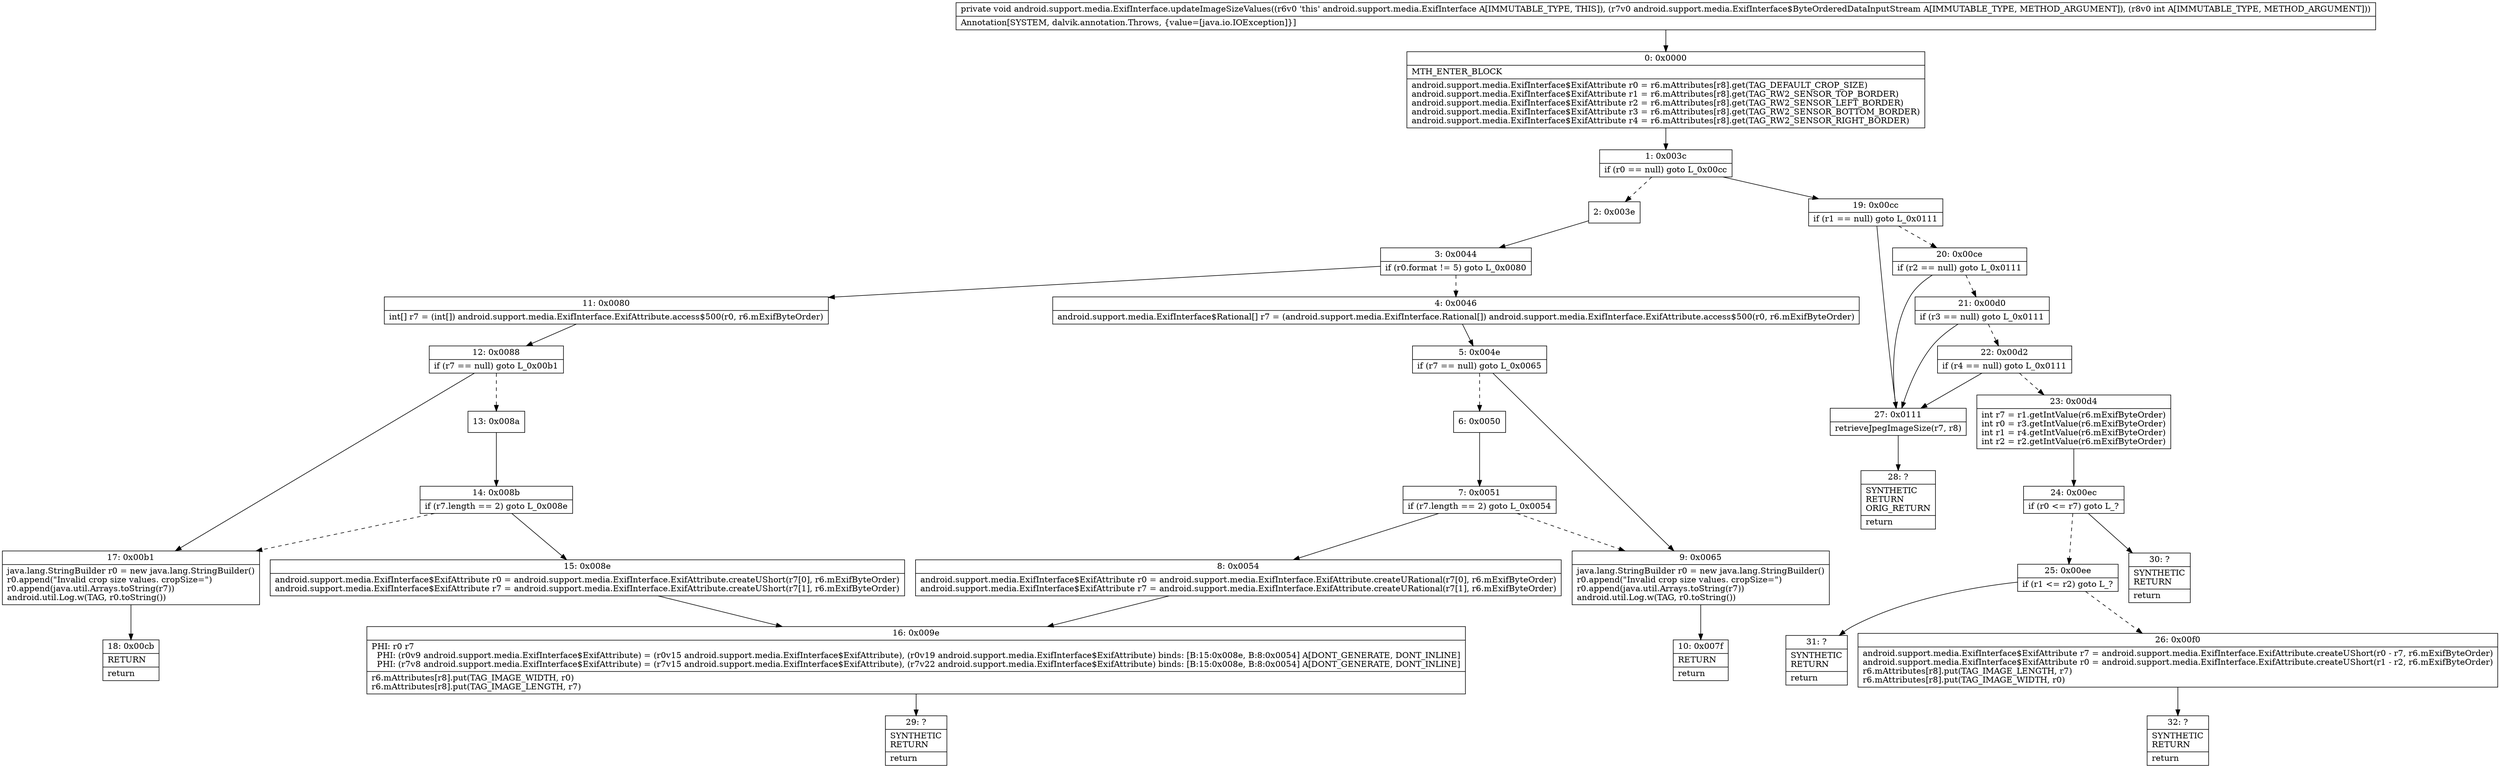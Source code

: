 digraph "CFG forandroid.support.media.ExifInterface.updateImageSizeValues(Landroid\/support\/media\/ExifInterface$ByteOrderedDataInputStream;I)V" {
Node_0 [shape=record,label="{0\:\ 0x0000|MTH_ENTER_BLOCK\l|android.support.media.ExifInterface$ExifAttribute r0 = r6.mAttributes[r8].get(TAG_DEFAULT_CROP_SIZE)\landroid.support.media.ExifInterface$ExifAttribute r1 = r6.mAttributes[r8].get(TAG_RW2_SENSOR_TOP_BORDER)\landroid.support.media.ExifInterface$ExifAttribute r2 = r6.mAttributes[r8].get(TAG_RW2_SENSOR_LEFT_BORDER)\landroid.support.media.ExifInterface$ExifAttribute r3 = r6.mAttributes[r8].get(TAG_RW2_SENSOR_BOTTOM_BORDER)\landroid.support.media.ExifInterface$ExifAttribute r4 = r6.mAttributes[r8].get(TAG_RW2_SENSOR_RIGHT_BORDER)\l}"];
Node_1 [shape=record,label="{1\:\ 0x003c|if (r0 == null) goto L_0x00cc\l}"];
Node_2 [shape=record,label="{2\:\ 0x003e}"];
Node_3 [shape=record,label="{3\:\ 0x0044|if (r0.format != 5) goto L_0x0080\l}"];
Node_4 [shape=record,label="{4\:\ 0x0046|android.support.media.ExifInterface$Rational[] r7 = (android.support.media.ExifInterface.Rational[]) android.support.media.ExifInterface.ExifAttribute.access$500(r0, r6.mExifByteOrder)\l}"];
Node_5 [shape=record,label="{5\:\ 0x004e|if (r7 == null) goto L_0x0065\l}"];
Node_6 [shape=record,label="{6\:\ 0x0050}"];
Node_7 [shape=record,label="{7\:\ 0x0051|if (r7.length == 2) goto L_0x0054\l}"];
Node_8 [shape=record,label="{8\:\ 0x0054|android.support.media.ExifInterface$ExifAttribute r0 = android.support.media.ExifInterface.ExifAttribute.createURational(r7[0], r6.mExifByteOrder)\landroid.support.media.ExifInterface$ExifAttribute r7 = android.support.media.ExifInterface.ExifAttribute.createURational(r7[1], r6.mExifByteOrder)\l}"];
Node_9 [shape=record,label="{9\:\ 0x0065|java.lang.StringBuilder r0 = new java.lang.StringBuilder()\lr0.append(\"Invalid crop size values. cropSize=\")\lr0.append(java.util.Arrays.toString(r7))\landroid.util.Log.w(TAG, r0.toString())\l}"];
Node_10 [shape=record,label="{10\:\ 0x007f|RETURN\l|return\l}"];
Node_11 [shape=record,label="{11\:\ 0x0080|int[] r7 = (int[]) android.support.media.ExifInterface.ExifAttribute.access$500(r0, r6.mExifByteOrder)\l}"];
Node_12 [shape=record,label="{12\:\ 0x0088|if (r7 == null) goto L_0x00b1\l}"];
Node_13 [shape=record,label="{13\:\ 0x008a}"];
Node_14 [shape=record,label="{14\:\ 0x008b|if (r7.length == 2) goto L_0x008e\l}"];
Node_15 [shape=record,label="{15\:\ 0x008e|android.support.media.ExifInterface$ExifAttribute r0 = android.support.media.ExifInterface.ExifAttribute.createUShort(r7[0], r6.mExifByteOrder)\landroid.support.media.ExifInterface$ExifAttribute r7 = android.support.media.ExifInterface.ExifAttribute.createUShort(r7[1], r6.mExifByteOrder)\l}"];
Node_16 [shape=record,label="{16\:\ 0x009e|PHI: r0 r7 \l  PHI: (r0v9 android.support.media.ExifInterface$ExifAttribute) = (r0v15 android.support.media.ExifInterface$ExifAttribute), (r0v19 android.support.media.ExifInterface$ExifAttribute) binds: [B:15:0x008e, B:8:0x0054] A[DONT_GENERATE, DONT_INLINE]\l  PHI: (r7v8 android.support.media.ExifInterface$ExifAttribute) = (r7v15 android.support.media.ExifInterface$ExifAttribute), (r7v22 android.support.media.ExifInterface$ExifAttribute) binds: [B:15:0x008e, B:8:0x0054] A[DONT_GENERATE, DONT_INLINE]\l|r6.mAttributes[r8].put(TAG_IMAGE_WIDTH, r0)\lr6.mAttributes[r8].put(TAG_IMAGE_LENGTH, r7)\l}"];
Node_17 [shape=record,label="{17\:\ 0x00b1|java.lang.StringBuilder r0 = new java.lang.StringBuilder()\lr0.append(\"Invalid crop size values. cropSize=\")\lr0.append(java.util.Arrays.toString(r7))\landroid.util.Log.w(TAG, r0.toString())\l}"];
Node_18 [shape=record,label="{18\:\ 0x00cb|RETURN\l|return\l}"];
Node_19 [shape=record,label="{19\:\ 0x00cc|if (r1 == null) goto L_0x0111\l}"];
Node_20 [shape=record,label="{20\:\ 0x00ce|if (r2 == null) goto L_0x0111\l}"];
Node_21 [shape=record,label="{21\:\ 0x00d0|if (r3 == null) goto L_0x0111\l}"];
Node_22 [shape=record,label="{22\:\ 0x00d2|if (r4 == null) goto L_0x0111\l}"];
Node_23 [shape=record,label="{23\:\ 0x00d4|int r7 = r1.getIntValue(r6.mExifByteOrder)\lint r0 = r3.getIntValue(r6.mExifByteOrder)\lint r1 = r4.getIntValue(r6.mExifByteOrder)\lint r2 = r2.getIntValue(r6.mExifByteOrder)\l}"];
Node_24 [shape=record,label="{24\:\ 0x00ec|if (r0 \<= r7) goto L_?\l}"];
Node_25 [shape=record,label="{25\:\ 0x00ee|if (r1 \<= r2) goto L_?\l}"];
Node_26 [shape=record,label="{26\:\ 0x00f0|android.support.media.ExifInterface$ExifAttribute r7 = android.support.media.ExifInterface.ExifAttribute.createUShort(r0 \- r7, r6.mExifByteOrder)\landroid.support.media.ExifInterface$ExifAttribute r0 = android.support.media.ExifInterface.ExifAttribute.createUShort(r1 \- r2, r6.mExifByteOrder)\lr6.mAttributes[r8].put(TAG_IMAGE_LENGTH, r7)\lr6.mAttributes[r8].put(TAG_IMAGE_WIDTH, r0)\l}"];
Node_27 [shape=record,label="{27\:\ 0x0111|retrieveJpegImageSize(r7, r8)\l}"];
Node_28 [shape=record,label="{28\:\ ?|SYNTHETIC\lRETURN\lORIG_RETURN\l|return\l}"];
Node_29 [shape=record,label="{29\:\ ?|SYNTHETIC\lRETURN\l|return\l}"];
Node_30 [shape=record,label="{30\:\ ?|SYNTHETIC\lRETURN\l|return\l}"];
Node_31 [shape=record,label="{31\:\ ?|SYNTHETIC\lRETURN\l|return\l}"];
Node_32 [shape=record,label="{32\:\ ?|SYNTHETIC\lRETURN\l|return\l}"];
MethodNode[shape=record,label="{private void android.support.media.ExifInterface.updateImageSizeValues((r6v0 'this' android.support.media.ExifInterface A[IMMUTABLE_TYPE, THIS]), (r7v0 android.support.media.ExifInterface$ByteOrderedDataInputStream A[IMMUTABLE_TYPE, METHOD_ARGUMENT]), (r8v0 int A[IMMUTABLE_TYPE, METHOD_ARGUMENT]))  | Annotation[SYSTEM, dalvik.annotation.Throws, \{value=[java.io.IOException]\}]\l}"];
MethodNode -> Node_0;
Node_0 -> Node_1;
Node_1 -> Node_2[style=dashed];
Node_1 -> Node_19;
Node_2 -> Node_3;
Node_3 -> Node_4[style=dashed];
Node_3 -> Node_11;
Node_4 -> Node_5;
Node_5 -> Node_6[style=dashed];
Node_5 -> Node_9;
Node_6 -> Node_7;
Node_7 -> Node_8;
Node_7 -> Node_9[style=dashed];
Node_8 -> Node_16;
Node_9 -> Node_10;
Node_11 -> Node_12;
Node_12 -> Node_13[style=dashed];
Node_12 -> Node_17;
Node_13 -> Node_14;
Node_14 -> Node_15;
Node_14 -> Node_17[style=dashed];
Node_15 -> Node_16;
Node_16 -> Node_29;
Node_17 -> Node_18;
Node_19 -> Node_20[style=dashed];
Node_19 -> Node_27;
Node_20 -> Node_21[style=dashed];
Node_20 -> Node_27;
Node_21 -> Node_22[style=dashed];
Node_21 -> Node_27;
Node_22 -> Node_23[style=dashed];
Node_22 -> Node_27;
Node_23 -> Node_24;
Node_24 -> Node_25[style=dashed];
Node_24 -> Node_30;
Node_25 -> Node_26[style=dashed];
Node_25 -> Node_31;
Node_26 -> Node_32;
Node_27 -> Node_28;
}

